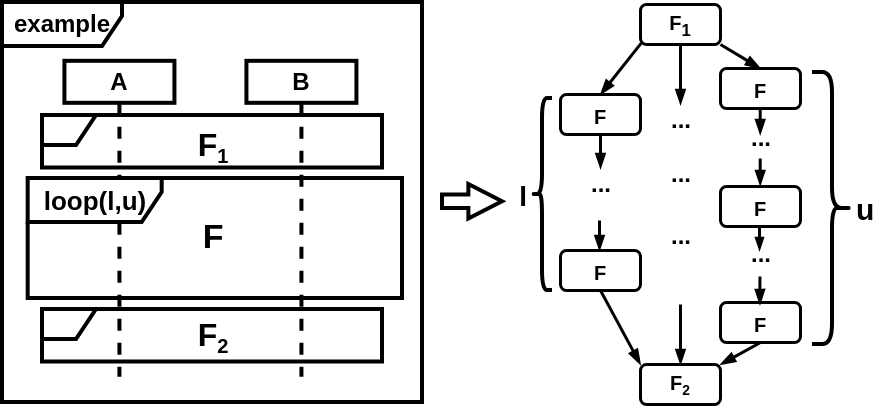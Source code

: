 <mxfile version="24.2.2" type="github">
  <diagram name="第 1 页" id="LlDZJBcikCnKS_ieD5xa">
    <mxGraphModel dx="857" dy="591" grid="0" gridSize="10" guides="1" tooltips="1" connect="1" arrows="1" fold="1" page="1" pageScale="1" pageWidth="1169" pageHeight="1654" math="0" shadow="0">
      <root>
        <mxCell id="0" />
        <mxCell id="1" parent="0" />
        <mxCell id="34X_elYX6h45MBW99sLK-50" style="rounded=0;orthogonalLoop=1;jettySize=auto;html=1;exitX=0.029;exitY=0.917;exitDx=0;exitDy=0;fontStyle=1;strokeWidth=1.5;endSize=4;entryX=0.5;entryY=0;entryDx=0;entryDy=0;endArrow=blockThin;endFill=1;exitPerimeter=0;" edge="1" parent="1" source="34X_elYX6h45MBW99sLK-278" target="34X_elYX6h45MBW99sLK-55">
          <mxGeometry relative="1" as="geometry">
            <mxPoint x="366.075" y="76.094" as="sourcePoint" />
          </mxGeometry>
        </mxCell>
        <mxCell id="34X_elYX6h45MBW99sLK-51" style="rounded=0;orthogonalLoop=1;jettySize=auto;html=1;exitX=0.5;exitY=1;exitDx=0;exitDy=0;fontStyle=1;strokeWidth=1.5;endSize=4;endArrow=blockThin;endFill=1;" edge="1" parent="1" source="34X_elYX6h45MBW99sLK-278">
          <mxGeometry relative="1" as="geometry">
            <mxPoint x="371.406" y="90.294" as="sourcePoint" />
            <mxPoint x="379" y="111" as="targetPoint" />
          </mxGeometry>
        </mxCell>
        <mxCell id="34X_elYX6h45MBW99sLK-116" style="rounded=0;orthogonalLoop=1;jettySize=auto;html=1;entryX=0.5;entryY=0;entryDx=0;entryDy=0;fontStyle=1;strokeWidth=1.5;endSize=4;endArrow=blockThin;endFill=1;exitX=1;exitY=1;exitDx=0;exitDy=0;" edge="1" parent="1" source="34X_elYX6h45MBW99sLK-278" target="34X_elYX6h45MBW99sLK-187">
          <mxGeometry relative="1" as="geometry">
            <mxPoint x="400.199" y="78.391" as="sourcePoint" />
            <mxPoint x="444" y="101" as="targetPoint" />
          </mxGeometry>
        </mxCell>
        <mxCell id="34X_elYX6h45MBW99sLK-55" value="&lt;span style=&quot;font-size: 10px;&quot;&gt;F&lt;/span&gt;&lt;span style=&quot;font-size: 8.333px;&quot;&gt;&lt;/span&gt;" style="rounded=1;whiteSpace=wrap;html=1;verticalAlign=bottom;fontStyle=1;strokeWidth=1.5;" vertex="1" parent="1">
          <mxGeometry x="319" y="106" width="40" height="20" as="geometry" />
        </mxCell>
        <mxCell id="34X_elYX6h45MBW99sLK-88" style="edgeStyle=orthogonalEdgeStyle;rounded=0;orthogonalLoop=1;jettySize=auto;html=1;exitX=0.5;exitY=1;exitDx=0;exitDy=0;fontStyle=1;strokeWidth=1.5;endSize=4;endArrow=blockThin;endFill=1;" edge="1" parent="1">
          <mxGeometry relative="1" as="geometry">
            <mxPoint x="338.5" y="184" as="targetPoint" />
            <mxPoint x="338.5" y="169" as="sourcePoint" />
          </mxGeometry>
        </mxCell>
        <mxCell id="34X_elYX6h45MBW99sLK-90" value="" style="rounded=0;orthogonalLoop=1;jettySize=auto;html=1;exitX=0.5;exitY=1;exitDx=0;exitDy=0;fontStyle=1;strokeWidth=1.5;endSize=4;endArrow=blockThin;endFill=1;" edge="1" parent="1">
          <mxGeometry relative="1" as="geometry">
            <mxPoint x="339" y="143" as="targetPoint" />
            <mxPoint x="339" y="126" as="sourcePoint" />
          </mxGeometry>
        </mxCell>
        <mxCell id="34X_elYX6h45MBW99sLK-121" style="rounded=0;orthogonalLoop=1;jettySize=auto;html=1;entryX=0;entryY=0;entryDx=0;entryDy=0;exitX=0.5;exitY=1;exitDx=0;exitDy=0;fontStyle=1;strokeWidth=1.5;endSize=4;endArrow=blockThin;endFill=1;" edge="1" parent="1" source="34X_elYX6h45MBW99sLK-182" target="34X_elYX6h45MBW99sLK-279">
          <mxGeometry relative="1" as="geometry">
            <mxPoint x="328.043" y="220.5" as="sourcePoint" />
            <mxPoint x="364.517" y="255.234" as="targetPoint" />
          </mxGeometry>
        </mxCell>
        <mxCell id="34X_elYX6h45MBW99sLK-118" value="..." style="text;html=1;align=center;verticalAlign=middle;resizable=0;points=[];autosize=1;strokeColor=none;fillColor=none;fontStyle=1;strokeWidth=1.5;" vertex="1" parent="1">
          <mxGeometry x="365" y="106" width="28" height="26" as="geometry" />
        </mxCell>
        <mxCell id="34X_elYX6h45MBW99sLK-119" value="..." style="text;html=1;align=center;verticalAlign=middle;resizable=0;points=[];autosize=1;strokeColor=none;fillColor=none;fontStyle=1;strokeWidth=1.5;" vertex="1" parent="1">
          <mxGeometry x="365" y="133" width="28" height="26" as="geometry" />
        </mxCell>
        <mxCell id="34X_elYX6h45MBW99sLK-122" style="rounded=0;orthogonalLoop=1;jettySize=auto;html=1;entryX=1;entryY=0;entryDx=0;entryDy=0;exitX=0.5;exitY=1;exitDx=0;exitDy=0;fontStyle=1;strokeWidth=1.5;endSize=4;endArrow=blockThin;endFill=1;" edge="1" parent="1" source="34X_elYX6h45MBW99sLK-196" target="34X_elYX6h45MBW99sLK-279">
          <mxGeometry relative="1" as="geometry">
            <mxPoint x="435" y="244.174" as="sourcePoint" />
            <mxPoint x="402.196" y="254.619" as="targetPoint" />
          </mxGeometry>
        </mxCell>
        <mxCell id="34X_elYX6h45MBW99sLK-123" value="..." style="text;html=1;align=center;verticalAlign=middle;resizable=0;points=[];autosize=1;strokeColor=none;fillColor=none;fontStyle=1;strokeWidth=1.5;" vertex="1" parent="1">
          <mxGeometry x="325" y="138" width="28" height="26" as="geometry" />
        </mxCell>
        <mxCell id="34X_elYX6h45MBW99sLK-128" style="rounded=0;orthogonalLoop=1;jettySize=auto;html=1;entryX=0.5;entryY=0;entryDx=0;entryDy=0;fontStyle=1;strokeWidth=1.5;endSize=4;endArrow=blockThin;endFill=1;" edge="1" parent="1" target="34X_elYX6h45MBW99sLK-279">
          <mxGeometry relative="1" as="geometry">
            <mxPoint x="379" y="211" as="sourcePoint" />
            <mxPoint x="391.249" y="245.23" as="targetPoint" />
          </mxGeometry>
        </mxCell>
        <mxCell id="34X_elYX6h45MBW99sLK-182" value="&lt;span style=&quot;font-size: 10px;&quot;&gt;F&lt;/span&gt;&lt;span style=&quot;font-size: 8.333px;&quot;&gt;&lt;/span&gt;" style="rounded=1;whiteSpace=wrap;html=1;verticalAlign=bottom;fontStyle=1;strokeWidth=1.5;" vertex="1" parent="1">
          <mxGeometry x="319" y="184" width="40" height="20" as="geometry" />
        </mxCell>
        <mxCell id="34X_elYX6h45MBW99sLK-187" value="&lt;span style=&quot;font-size: 10px;&quot;&gt;F&lt;/span&gt;&lt;span style=&quot;font-size: 8.333px;&quot;&gt;&lt;/span&gt;" style="rounded=1;whiteSpace=wrap;html=1;verticalAlign=bottom;fontStyle=1;strokeWidth=1.5;" vertex="1" parent="1">
          <mxGeometry x="399" y="93" width="40" height="20" as="geometry" />
        </mxCell>
        <mxCell id="34X_elYX6h45MBW99sLK-190" style="rounded=0;orthogonalLoop=1;jettySize=auto;html=1;exitX=0.5;exitY=1;exitDx=0;exitDy=0;entryX=0.5;entryY=0;entryDx=0;entryDy=0;fontStyle=1;strokeWidth=1.5;endSize=4;endArrow=blockThin;endFill=1;" edge="1" parent="1">
          <mxGeometry relative="1" as="geometry">
            <mxPoint x="418.85" y="113" as="sourcePoint" />
            <mxPoint x="418.85" y="126" as="targetPoint" />
          </mxGeometry>
        </mxCell>
        <mxCell id="34X_elYX6h45MBW99sLK-192" style="edgeStyle=orthogonalEdgeStyle;rounded=0;orthogonalLoop=1;jettySize=auto;html=1;exitX=0.5;exitY=1;exitDx=0;exitDy=0;fontStyle=1;strokeWidth=1.5;endSize=3;endArrow=blockThin;endFill=1;" edge="1" parent="1">
          <mxGeometry relative="1" as="geometry">
            <mxPoint x="418.5" y="184" as="targetPoint" />
            <mxPoint x="418.5" y="172" as="sourcePoint" />
          </mxGeometry>
        </mxCell>
        <mxCell id="34X_elYX6h45MBW99sLK-195" value="&lt;span style=&quot;font-size: 10px;&quot;&gt;F&lt;/span&gt;&lt;span style=&quot;font-size: 8.333px;&quot;&gt;&lt;/span&gt;" style="rounded=1;whiteSpace=wrap;html=1;verticalAlign=bottom;fontStyle=1;strokeWidth=1.5;" vertex="1" parent="1">
          <mxGeometry x="399" y="152" width="40" height="20" as="geometry" />
        </mxCell>
        <mxCell id="34X_elYX6h45MBW99sLK-196" value="&lt;span style=&quot;font-size: 10px;&quot;&gt;F&lt;/span&gt;&lt;span style=&quot;font-size: 8.333px;&quot;&gt;&lt;/span&gt;" style="rounded=1;whiteSpace=wrap;html=1;verticalAlign=bottom;fontStyle=1;strokeWidth=1.5;" vertex="1" parent="1">
          <mxGeometry x="399" y="210" width="40" height="20" as="geometry" />
        </mxCell>
        <mxCell id="34X_elYX6h45MBW99sLK-197" style="edgeStyle=orthogonalEdgeStyle;rounded=0;orthogonalLoop=1;jettySize=auto;html=1;exitX=0.5;exitY=1;exitDx=0;exitDy=0;fontStyle=1;strokeWidth=1.5;endSize=4;endArrow=blockThin;endFill=1;" edge="1" parent="1">
          <mxGeometry relative="1" as="geometry">
            <mxPoint x="418.85" y="151.5" as="targetPoint" />
            <mxPoint x="418.85" y="138" as="sourcePoint" />
          </mxGeometry>
        </mxCell>
        <mxCell id="34X_elYX6h45MBW99sLK-198" value="..." style="text;html=1;align=center;verticalAlign=middle;resizable=0;points=[];autosize=1;strokeColor=none;fillColor=none;fontStyle=1;strokeWidth=1.5;" vertex="1" parent="1">
          <mxGeometry x="405" y="114.75" width="28" height="26" as="geometry" />
        </mxCell>
        <mxCell id="34X_elYX6h45MBW99sLK-201" style="edgeStyle=orthogonalEdgeStyle;rounded=0;orthogonalLoop=1;jettySize=auto;html=1;exitX=0.5;exitY=1;exitDx=0;exitDy=0;fontStyle=1;strokeWidth=1.5;endSize=4;endArrow=blockThin;endFill=1;" edge="1" parent="1">
          <mxGeometry relative="1" as="geometry">
            <mxPoint x="418.74" y="211" as="targetPoint" />
            <mxPoint x="418.74" y="197" as="sourcePoint" />
            <Array as="points">
              <mxPoint x="419" y="201" />
              <mxPoint x="419" y="201" />
            </Array>
          </mxGeometry>
        </mxCell>
        <mxCell id="34X_elYX6h45MBW99sLK-202" value="..." style="text;html=1;align=center;verticalAlign=middle;resizable=0;points=[];autosize=1;strokeColor=none;fillColor=none;fontStyle=1;strokeWidth=1.5;" vertex="1" parent="1">
          <mxGeometry x="405" y="173" width="28" height="26" as="geometry" />
        </mxCell>
        <mxCell id="34X_elYX6h45MBW99sLK-265" value="" style="html=1;shadow=0;dashed=0;align=center;verticalAlign=middle;shape=mxgraph.arrows2.arrow;dy=0.61;dx=16.82;notch=0;strokeWidth=2;" vertex="1" parent="1">
          <mxGeometry x="260" y="151" width="30" height="17.25" as="geometry" />
        </mxCell>
        <mxCell id="34X_elYX6h45MBW99sLK-266" value="" style="group" vertex="1" connectable="0" parent="1">
          <mxGeometry x="40" y="60" width="210" height="200" as="geometry" />
        </mxCell>
        <mxCell id="34X_elYX6h45MBW99sLK-267" value="A" style="shape=umlLifeline;perimeter=lifelinePerimeter;whiteSpace=wrap;html=1;container=0;dropTarget=0;collapsible=0;recursiveResize=0;outlineConnect=0;portConstraint=eastwest;newEdgeStyle={&quot;curved&quot;:0,&quot;rounded&quot;:0};size=21;fontStyle=1;strokeWidth=2;" vertex="1" parent="34X_elYX6h45MBW99sLK-266">
          <mxGeometry x="31.214" y="29.408" width="55" height="158" as="geometry" />
        </mxCell>
        <mxCell id="34X_elYX6h45MBW99sLK-268" value="&lt;font style=&quot;font-size: 13px;&quot;&gt;loop(l,u)&lt;/font&gt;" style="shape=umlFrame;whiteSpace=wrap;html=1;pointerEvents=0;width=67;height=22;container=0;fontStyle=1;strokeWidth=2;" vertex="1" parent="34X_elYX6h45MBW99sLK-266">
          <mxGeometry x="12.84" y="88" width="187.16" height="60" as="geometry" />
        </mxCell>
        <mxCell id="34X_elYX6h45MBW99sLK-269" value="example" style="shape=umlFrame;whiteSpace=wrap;html=1;pointerEvents=0;width=60;height=22;container=0;fontStyle=1;strokeWidth=2;" vertex="1" parent="34X_elYX6h45MBW99sLK-266">
          <mxGeometry width="210" height="200" as="geometry" />
        </mxCell>
        <mxCell id="34X_elYX6h45MBW99sLK-271" value="&lt;font style=&quot;font-size: 17px;&quot;&gt;F&lt;/font&gt;" style="text;html=1;align=center;verticalAlign=middle;resizable=0;points=[];autosize=1;strokeColor=none;fillColor=none;container=0;fontStyle=1;strokeWidth=2;" vertex="1" parent="34X_elYX6h45MBW99sLK-266">
          <mxGeometry x="90.002" y="102.999" width="30" height="30" as="geometry" />
        </mxCell>
        <mxCell id="34X_elYX6h45MBW99sLK-273" value="B" style="shape=umlLifeline;perimeter=lifelinePerimeter;whiteSpace=wrap;html=1;container=0;dropTarget=0;collapsible=0;recursiveResize=0;outlineConnect=0;portConstraint=eastwest;newEdgeStyle={&quot;curved&quot;:0,&quot;rounded&quot;:0};size=21;fontStyle=1;strokeWidth=2;" vertex="1" parent="34X_elYX6h45MBW99sLK-266">
          <mxGeometry x="122.214" y="29.408" width="55" height="158" as="geometry" />
        </mxCell>
        <mxCell id="34X_elYX6h45MBW99sLK-274" value="" style="shape=umlFrame;whiteSpace=wrap;html=1;pointerEvents=0;width=27;height=15;fontStyle=1;strokeWidth=2;container=0;" vertex="1" parent="34X_elYX6h45MBW99sLK-266">
          <mxGeometry x="20" y="56.5" width="170" height="26.25" as="geometry" />
        </mxCell>
        <mxCell id="34X_elYX6h45MBW99sLK-275" value="&lt;span style=&quot;font-size: 16px;&quot;&gt;F&lt;/span&gt;&lt;sub&gt;1&lt;/sub&gt;" style="text;html=1;align=center;verticalAlign=middle;resizable=0;points=[];autosize=1;strokeColor=none;fillColor=none;fontStyle=1;strokeWidth=2;container=0;" vertex="1" parent="34X_elYX6h45MBW99sLK-266">
          <mxGeometry x="85.003" y="56.5" width="40" height="30" as="geometry" />
        </mxCell>
        <mxCell id="34X_elYX6h45MBW99sLK-276" value="" style="shape=umlFrame;whiteSpace=wrap;html=1;pointerEvents=0;width=27;height=15;fontStyle=1;strokeWidth=2;container=0;" vertex="1" parent="34X_elYX6h45MBW99sLK-266">
          <mxGeometry x="20" y="153.5" width="170" height="26.25" as="geometry" />
        </mxCell>
        <mxCell id="34X_elYX6h45MBW99sLK-277" value="&lt;span style=&quot;font-size: 16px;&quot;&gt;F&lt;/span&gt;&lt;sub&gt;2&lt;/sub&gt;" style="text;html=1;align=center;verticalAlign=middle;resizable=0;points=[];autosize=1;strokeColor=none;fillColor=none;fontStyle=1;strokeWidth=2;container=0;" vertex="1" parent="34X_elYX6h45MBW99sLK-266">
          <mxGeometry x="85.0" y="151.5" width="40" height="30" as="geometry" />
        </mxCell>
        <mxCell id="34X_elYX6h45MBW99sLK-278" value="&lt;span style=&quot;font-size: 10px;&quot;&gt;F&lt;sub&gt;1&lt;/sub&gt;&lt;/span&gt;&lt;span style=&quot;font-size: 8.333px;&quot;&gt;&lt;/span&gt;" style="rounded=1;whiteSpace=wrap;html=1;verticalAlign=bottom;fontStyle=1;strokeWidth=1.5;" vertex="1" parent="1">
          <mxGeometry x="359" y="61" width="40" height="20" as="geometry" />
        </mxCell>
        <mxCell id="34X_elYX6h45MBW99sLK-279" value="&lt;span style=&quot;font-size: 10px;&quot;&gt;F&lt;/span&gt;&lt;span style=&quot;font-size: 8.333px;&quot;&gt;&lt;sub&gt;2&lt;/sub&gt;&lt;/span&gt;" style="rounded=1;whiteSpace=wrap;html=1;verticalAlign=bottom;fontStyle=1;strokeWidth=1.5;" vertex="1" parent="1">
          <mxGeometry x="359" y="241" width="40" height="20" as="geometry" />
        </mxCell>
        <mxCell id="34X_elYX6h45MBW99sLK-283" value="..." style="text;html=1;align=center;verticalAlign=middle;resizable=0;points=[];autosize=1;strokeColor=none;fillColor=none;fontStyle=1;strokeWidth=1.5;" vertex="1" parent="1">
          <mxGeometry x="365" y="164" width="28" height="26" as="geometry" />
        </mxCell>
        <mxCell id="34X_elYX6h45MBW99sLK-284" value="" style="shape=curlyBracket;whiteSpace=wrap;html=1;rounded=1;labelPosition=left;verticalLabelPosition=middle;align=right;verticalAlign=middle;strokeWidth=2;" vertex="1" parent="1">
          <mxGeometry x="305" y="108" width="10" height="96" as="geometry" />
        </mxCell>
        <mxCell id="34X_elYX6h45MBW99sLK-285" value="&lt;b&gt;&lt;font face=&quot;Helvetica&quot; style=&quot;font-size: 14px;&quot;&gt;l&lt;/font&gt;&lt;/b&gt;" style="text;html=1;align=center;verticalAlign=middle;resizable=0;points=[];autosize=1;strokeColor=none;fillColor=none;" vertex="1" parent="1">
          <mxGeometry x="285" y="142" width="30" height="30" as="geometry" />
        </mxCell>
        <mxCell id="34X_elYX6h45MBW99sLK-286" value="&lt;font size=&quot;1&quot; style=&quot;&quot;&gt;&lt;b style=&quot;font-size: 15px;&quot;&gt;u&lt;/b&gt;&lt;/font&gt;" style="shape=curlyBracket;whiteSpace=wrap;html=1;rounded=1;flipH=1;labelPosition=right;verticalLabelPosition=middle;align=left;verticalAlign=middle;strokeWidth=2;" vertex="1" parent="1">
          <mxGeometry x="445" y="95" width="20" height="136" as="geometry" />
        </mxCell>
      </root>
    </mxGraphModel>
  </diagram>
</mxfile>
